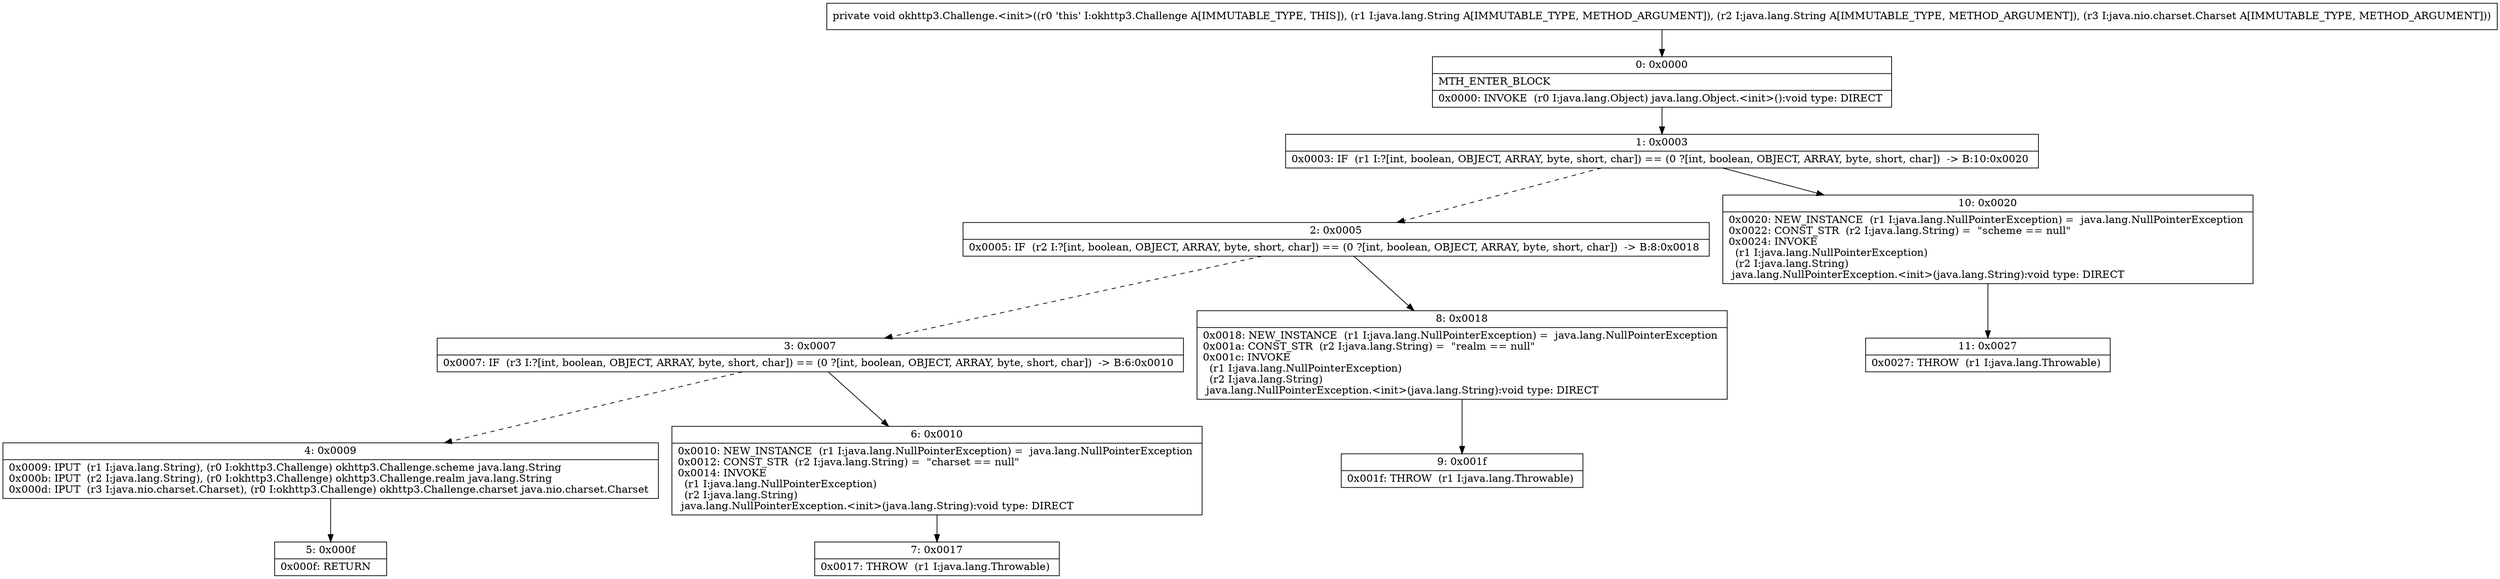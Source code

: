 digraph "CFG forokhttp3.Challenge.\<init\>(Ljava\/lang\/String;Ljava\/lang\/String;Ljava\/nio\/charset\/Charset;)V" {
Node_0 [shape=record,label="{0\:\ 0x0000|MTH_ENTER_BLOCK\l|0x0000: INVOKE  (r0 I:java.lang.Object) java.lang.Object.\<init\>():void type: DIRECT \l}"];
Node_1 [shape=record,label="{1\:\ 0x0003|0x0003: IF  (r1 I:?[int, boolean, OBJECT, ARRAY, byte, short, char]) == (0 ?[int, boolean, OBJECT, ARRAY, byte, short, char])  \-\> B:10:0x0020 \l}"];
Node_2 [shape=record,label="{2\:\ 0x0005|0x0005: IF  (r2 I:?[int, boolean, OBJECT, ARRAY, byte, short, char]) == (0 ?[int, boolean, OBJECT, ARRAY, byte, short, char])  \-\> B:8:0x0018 \l}"];
Node_3 [shape=record,label="{3\:\ 0x0007|0x0007: IF  (r3 I:?[int, boolean, OBJECT, ARRAY, byte, short, char]) == (0 ?[int, boolean, OBJECT, ARRAY, byte, short, char])  \-\> B:6:0x0010 \l}"];
Node_4 [shape=record,label="{4\:\ 0x0009|0x0009: IPUT  (r1 I:java.lang.String), (r0 I:okhttp3.Challenge) okhttp3.Challenge.scheme java.lang.String \l0x000b: IPUT  (r2 I:java.lang.String), (r0 I:okhttp3.Challenge) okhttp3.Challenge.realm java.lang.String \l0x000d: IPUT  (r3 I:java.nio.charset.Charset), (r0 I:okhttp3.Challenge) okhttp3.Challenge.charset java.nio.charset.Charset \l}"];
Node_5 [shape=record,label="{5\:\ 0x000f|0x000f: RETURN   \l}"];
Node_6 [shape=record,label="{6\:\ 0x0010|0x0010: NEW_INSTANCE  (r1 I:java.lang.NullPointerException) =  java.lang.NullPointerException \l0x0012: CONST_STR  (r2 I:java.lang.String) =  \"charset == null\" \l0x0014: INVOKE  \l  (r1 I:java.lang.NullPointerException)\l  (r2 I:java.lang.String)\l java.lang.NullPointerException.\<init\>(java.lang.String):void type: DIRECT \l}"];
Node_7 [shape=record,label="{7\:\ 0x0017|0x0017: THROW  (r1 I:java.lang.Throwable) \l}"];
Node_8 [shape=record,label="{8\:\ 0x0018|0x0018: NEW_INSTANCE  (r1 I:java.lang.NullPointerException) =  java.lang.NullPointerException \l0x001a: CONST_STR  (r2 I:java.lang.String) =  \"realm == null\" \l0x001c: INVOKE  \l  (r1 I:java.lang.NullPointerException)\l  (r2 I:java.lang.String)\l java.lang.NullPointerException.\<init\>(java.lang.String):void type: DIRECT \l}"];
Node_9 [shape=record,label="{9\:\ 0x001f|0x001f: THROW  (r1 I:java.lang.Throwable) \l}"];
Node_10 [shape=record,label="{10\:\ 0x0020|0x0020: NEW_INSTANCE  (r1 I:java.lang.NullPointerException) =  java.lang.NullPointerException \l0x0022: CONST_STR  (r2 I:java.lang.String) =  \"scheme == null\" \l0x0024: INVOKE  \l  (r1 I:java.lang.NullPointerException)\l  (r2 I:java.lang.String)\l java.lang.NullPointerException.\<init\>(java.lang.String):void type: DIRECT \l}"];
Node_11 [shape=record,label="{11\:\ 0x0027|0x0027: THROW  (r1 I:java.lang.Throwable) \l}"];
MethodNode[shape=record,label="{private void okhttp3.Challenge.\<init\>((r0 'this' I:okhttp3.Challenge A[IMMUTABLE_TYPE, THIS]), (r1 I:java.lang.String A[IMMUTABLE_TYPE, METHOD_ARGUMENT]), (r2 I:java.lang.String A[IMMUTABLE_TYPE, METHOD_ARGUMENT]), (r3 I:java.nio.charset.Charset A[IMMUTABLE_TYPE, METHOD_ARGUMENT])) }"];
MethodNode -> Node_0;
Node_0 -> Node_1;
Node_1 -> Node_2[style=dashed];
Node_1 -> Node_10;
Node_2 -> Node_3[style=dashed];
Node_2 -> Node_8;
Node_3 -> Node_4[style=dashed];
Node_3 -> Node_6;
Node_4 -> Node_5;
Node_6 -> Node_7;
Node_8 -> Node_9;
Node_10 -> Node_11;
}


